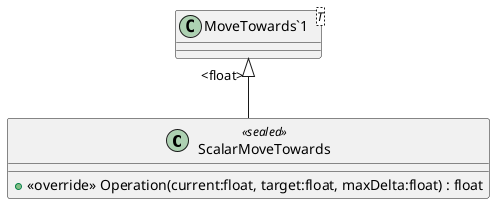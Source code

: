 @startuml
class ScalarMoveTowards <<sealed>> {
    + <<override>> Operation(current:float, target:float, maxDelta:float) : float
}
class "MoveTowards`1"<T> {
}
"MoveTowards`1" "<float>" <|-- ScalarMoveTowards
@enduml
